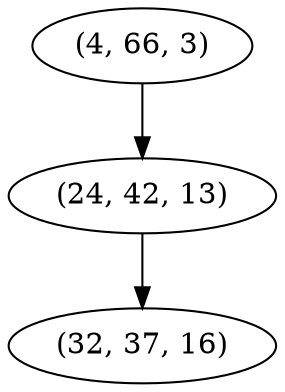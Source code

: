 digraph tree {
    "(4, 66, 3)";
    "(24, 42, 13)";
    "(32, 37, 16)";
    "(4, 66, 3)" -> "(24, 42, 13)";
    "(24, 42, 13)" -> "(32, 37, 16)";
}
